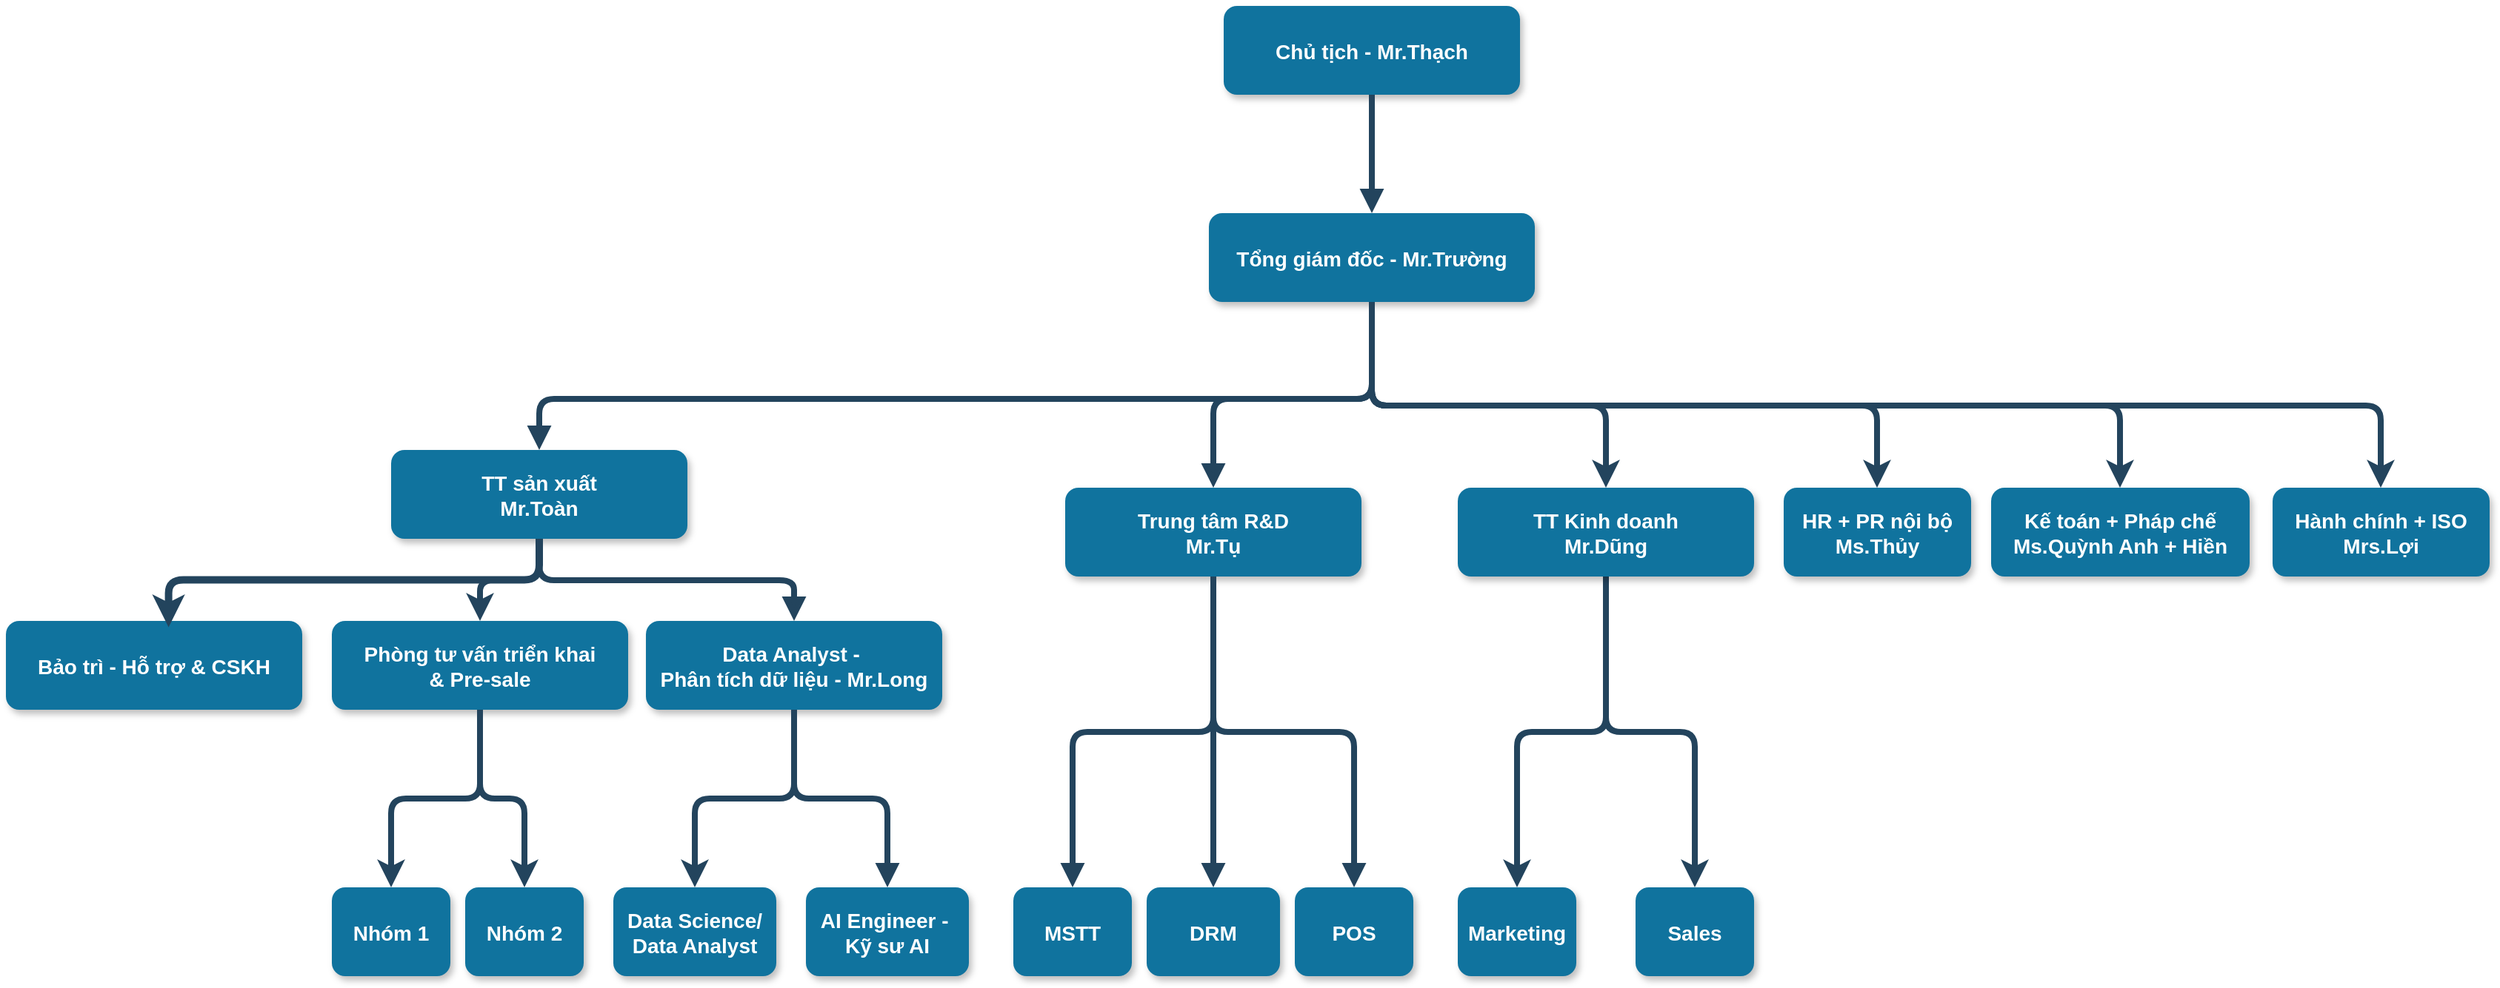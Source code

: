 <mxfile version="26.0.5">
  <diagram name="Cơ cấu tổ chức" id="97916047-d0de-89f5-080d-49f4d83e522f">
    <mxGraphModel dx="3010.5" dy="723" grid="1" gridSize="10" guides="1" tooltips="1" connect="1" arrows="1" fold="1" page="1" pageScale="1.5" pageWidth="1169" pageHeight="827" background="none" math="0" shadow="0">
      <root>
        <mxCell id="0" />
        <mxCell id="1" parent="0" />
        <mxCell id="2" value="Chủ tịch - Mr.Thạch" style="rounded=1;fillColor=#10739E;strokeColor=none;shadow=1;gradientColor=none;fontStyle=1;fontColor=#FFFFFF;fontSize=14;" parent="1" vertex="1">
          <mxGeometry x="672" y="290" width="200" height="60" as="geometry" />
        </mxCell>
        <mxCell id="M4nOvyysWtgyD7zmqKPc-73" style="edgeStyle=orthogonalEdgeStyle;rounded=1;orthogonalLoop=1;jettySize=auto;html=1;exitX=0.5;exitY=1;exitDx=0;exitDy=0;curved=0;strokeColor=#23445D;strokeWidth=4;" edge="1" parent="1" source="3" target="5">
          <mxGeometry relative="1" as="geometry">
            <Array as="points">
              <mxPoint x="772" y="560" />
              <mxPoint x="1113" y="560" />
            </Array>
          </mxGeometry>
        </mxCell>
        <mxCell id="M4nOvyysWtgyD7zmqKPc-74" style="edgeStyle=orthogonalEdgeStyle;rounded=1;orthogonalLoop=1;jettySize=auto;html=1;exitX=0.5;exitY=1;exitDx=0;exitDy=0;curved=0;strokeColor=#23445D;strokeWidth=4;" edge="1" parent="1" source="3" target="4">
          <mxGeometry relative="1" as="geometry">
            <Array as="points">
              <mxPoint x="772" y="560" />
              <mxPoint x="1277" y="560" />
            </Array>
          </mxGeometry>
        </mxCell>
        <mxCell id="M4nOvyysWtgyD7zmqKPc-75" style="edgeStyle=orthogonalEdgeStyle;rounded=1;orthogonalLoop=1;jettySize=auto;html=1;exitX=0.5;exitY=1;exitDx=0;exitDy=0;curved=0;strokeColor=#23445D;strokeWidth=4;" edge="1" parent="1" source="3" target="M4nOvyysWtgyD7zmqKPc-55">
          <mxGeometry relative="1" as="geometry">
            <Array as="points">
              <mxPoint x="772" y="560" />
              <mxPoint x="1453" y="560" />
            </Array>
          </mxGeometry>
        </mxCell>
        <mxCell id="M4nOvyysWtgyD7zmqKPc-76" style="edgeStyle=orthogonalEdgeStyle;rounded=1;orthogonalLoop=1;jettySize=auto;html=1;exitX=0.5;exitY=1;exitDx=0;exitDy=0;entryX=0.5;entryY=0;entryDx=0;entryDy=0;curved=0;strokeColor=#23445D;strokeWidth=4;" edge="1" parent="1" source="3" target="6">
          <mxGeometry relative="1" as="geometry">
            <Array as="points">
              <mxPoint x="772" y="560" />
              <mxPoint x="930" y="560" />
            </Array>
          </mxGeometry>
        </mxCell>
        <mxCell id="3" value="Tổng giám đốc - Mr.Trường" style="rounded=1;fillColor=#10739E;strokeColor=none;shadow=1;gradientColor=none;fontStyle=1;fontColor=#FFFFFF;fontSize=14;" parent="1" vertex="1">
          <mxGeometry x="662" y="430" width="220" height="60" as="geometry" />
        </mxCell>
        <mxCell id="4" value="Kế toán + Pháp chế&#xa;Ms.Quỳnh Anh + Hiền" style="rounded=1;fillColor=#10739E;strokeColor=none;shadow=1;gradientColor=none;fontStyle=1;fontColor=#FFFFFF;fontSize=14;" parent="1" vertex="1">
          <mxGeometry x="1190" y="615.5" width="174.5" height="60" as="geometry" />
        </mxCell>
        <mxCell id="5" value="HR + PR nội bộ&#xa;Ms.Thủy" style="rounded=1;fillColor=#10739E;strokeColor=none;shadow=1;gradientColor=none;fontStyle=1;fontColor=#FFFFFF;fontSize=14;" parent="1" vertex="1">
          <mxGeometry x="1050" y="615.5" width="126.5" height="60" as="geometry" />
        </mxCell>
        <mxCell id="M4nOvyysWtgyD7zmqKPc-65" style="edgeStyle=orthogonalEdgeStyle;rounded=1;orthogonalLoop=1;jettySize=auto;html=1;exitX=0.5;exitY=1;exitDx=0;exitDy=0;strokeColor=#23445D;curved=0;strokeWidth=4;entryX=0.5;entryY=0;entryDx=0;entryDy=0;" edge="1" parent="1" source="6" target="M4nOvyysWtgyD7zmqKPc-67">
          <mxGeometry relative="1" as="geometry">
            <mxPoint x="850" y="790" as="targetPoint" />
          </mxGeometry>
        </mxCell>
        <mxCell id="M4nOvyysWtgyD7zmqKPc-66" style="edgeStyle=orthogonalEdgeStyle;rounded=1;orthogonalLoop=1;jettySize=auto;html=1;exitX=0.5;exitY=1;exitDx=0;exitDy=0;strokeColor=#23445D;curved=0;strokeWidth=4;entryX=0.5;entryY=0;entryDx=0;entryDy=0;" edge="1" parent="1" source="6" target="M4nOvyysWtgyD7zmqKPc-68">
          <mxGeometry relative="1" as="geometry">
            <mxPoint x="1060" y="790" as="targetPoint" />
          </mxGeometry>
        </mxCell>
        <mxCell id="6" value="TT Kinh doanh&#xa;Mr.Dũng" style="rounded=1;fillColor=#10739E;strokeColor=none;shadow=1;gradientColor=none;fontStyle=1;fontColor=#FFFFFF;fontSize=14;" parent="1" vertex="1">
          <mxGeometry x="830" y="615.5" width="200" height="60" as="geometry" />
        </mxCell>
        <mxCell id="M4nOvyysWtgyD7zmqKPc-59" style="edgeStyle=orthogonalEdgeStyle;rounded=1;orthogonalLoop=1;jettySize=auto;html=1;exitX=0.5;exitY=1;exitDx=0;exitDy=0;strokeColor=#23445D;strokeWidth=4;curved=0;" edge="1" parent="1" source="8" target="18">
          <mxGeometry relative="1" as="geometry" />
        </mxCell>
        <mxCell id="8" value="TT sản xuất&#xa;Mr.Toàn" style="rounded=1;fillColor=#10739E;strokeColor=none;shadow=1;gradientColor=none;fontStyle=1;fontColor=#FFFFFF;fontSize=14;" parent="1" vertex="1">
          <mxGeometry x="110" y="590" width="200" height="60" as="geometry" />
        </mxCell>
        <mxCell id="M4nOvyysWtgyD7zmqKPc-64" style="edgeStyle=elbowEdgeStyle;rounded=1;orthogonalLoop=1;jettySize=auto;html=1;exitX=0.5;exitY=1;exitDx=0;exitDy=0;elbow=vertical;strokeWidth=4;curved=0;strokeColor=#23445D;" edge="1" parent="1" source="9" target="11">
          <mxGeometry relative="1" as="geometry" />
        </mxCell>
        <mxCell id="9" value="Data Analyst - &#xa;Phân tích dữ liệu - Mr.Long" style="rounded=1;fillColor=#10739E;strokeColor=none;shadow=1;gradientColor=none;fontStyle=1;fontColor=#FFFFFF;fontSize=14;" parent="1" vertex="1">
          <mxGeometry x="282" y="705.5" width="200" height="60" as="geometry" />
        </mxCell>
        <mxCell id="10" value="AI Engineer - &#xa;Kỹ sư AI" style="rounded=1;fillColor=#10739E;strokeColor=none;shadow=1;gradientColor=none;fontStyle=1;fontColor=#FFFFFF;fontSize=14;" parent="1" vertex="1">
          <mxGeometry x="390" y="885.5" width="110" height="60" as="geometry" />
        </mxCell>
        <mxCell id="11" value="Data Science/&#xa;Data Analyst" style="rounded=1;fillColor=#10739E;strokeColor=none;shadow=1;gradientColor=none;fontStyle=1;fontColor=#FFFFFF;fontSize=14;" parent="1" vertex="1">
          <mxGeometry x="260" y="885.5" width="110" height="60" as="geometry" />
        </mxCell>
        <mxCell id="13" value="Trung tâm R&amp;D&#xa;Mr.Tụ" style="rounded=1;fillColor=#10739E;strokeColor=none;shadow=1;gradientColor=none;fontStyle=1;fontColor=#FFFFFF;fontSize=14;" parent="1" vertex="1">
          <mxGeometry x="565" y="615.5" width="200" height="60" as="geometry" />
        </mxCell>
        <mxCell id="14" value="POS" style="rounded=1;fillColor=#10739E;strokeColor=none;shadow=1;gradientColor=none;fontStyle=1;fontColor=#FFFFFF;fontSize=14;" parent="1" vertex="1">
          <mxGeometry x="720" y="885.5" width="80" height="60" as="geometry" />
        </mxCell>
        <mxCell id="15" value="DRM" style="rounded=1;fillColor=#10739E;strokeColor=none;shadow=1;gradientColor=none;fontStyle=1;fontColor=#FFFFFF;fontSize=14;" parent="1" vertex="1">
          <mxGeometry x="620" y="885.5" width="90" height="60" as="geometry" />
        </mxCell>
        <mxCell id="16" value="MSTT" style="rounded=1;fillColor=#10739E;strokeColor=none;shadow=1;gradientColor=none;fontStyle=1;fontColor=#FFFFFF;fontSize=14;" parent="1" vertex="1">
          <mxGeometry x="530" y="885.5" width="80" height="60" as="geometry" />
        </mxCell>
        <mxCell id="18" value="Phòng tư vấn triển khai&#xa;&amp; Pre-sale" style="rounded=1;fillColor=#10739E;strokeColor=none;shadow=1;gradientColor=none;fontStyle=1;fontColor=#FFFFFF;fontSize=14;" parent="1" vertex="1">
          <mxGeometry x="70" y="705.5" width="200" height="60" as="geometry" />
        </mxCell>
        <mxCell id="19" value="Bảo trì - Hỗ trợ &amp; CSKH" style="rounded=1;fillColor=#10739E;strokeColor=none;shadow=1;gradientColor=none;fontStyle=1;fontColor=#FFFFFF;fontSize=14;" parent="1" vertex="1">
          <mxGeometry x="-150" y="705.5" width="200" height="60" as="geometry" />
        </mxCell>
        <mxCell id="29" value="" style="edgeStyle=elbowEdgeStyle;elbow=vertical;strokeWidth=4;endArrow=block;endFill=1;fontStyle=1;strokeColor=#23445D;" parent="1" source="2" target="3" edge="1">
          <mxGeometry x="22" y="165.5" width="100" height="100" as="geometry">
            <mxPoint x="22" y="265.5" as="sourcePoint" />
            <mxPoint x="122" y="165.5" as="targetPoint" />
          </mxGeometry>
        </mxCell>
        <mxCell id="34" value="" style="edgeStyle=elbowEdgeStyle;elbow=vertical;strokeWidth=4;endArrow=block;endFill=1;fontStyle=1;strokeColor=#23445D;" parent="1" source="3" target="8" edge="1">
          <mxGeometry x="22" y="165.5" width="100" height="100" as="geometry">
            <mxPoint x="22" y="265.5" as="sourcePoint" />
            <mxPoint x="122" y="165.5" as="targetPoint" />
            <Array as="points">
              <mxPoint x="552" y="555.5" />
            </Array>
          </mxGeometry>
        </mxCell>
        <mxCell id="38" value="" style="edgeStyle=elbowEdgeStyle;elbow=vertical;strokeWidth=4;endArrow=block;endFill=1;fontStyle=1;strokeColor=#23445D;" parent="1" source="8" target="9" edge="1">
          <mxGeometry x="62" y="165.5" width="100" height="100" as="geometry">
            <mxPoint x="62" y="265.5" as="sourcePoint" />
            <mxPoint x="162" y="165.5" as="targetPoint" />
          </mxGeometry>
        </mxCell>
        <mxCell id="39" value="" style="edgeStyle=elbowEdgeStyle;elbow=vertical;strokeWidth=4;endArrow=block;endFill=1;fontStyle=1;strokeColor=#23445D;" parent="1" source="9" target="10" edge="1">
          <mxGeometry x="62" y="175.5" width="100" height="100" as="geometry">
            <mxPoint x="62" y="275.5" as="sourcePoint" />
            <mxPoint x="162" y="175.5" as="targetPoint" />
          </mxGeometry>
        </mxCell>
        <mxCell id="42" value="" style="edgeStyle=elbowEdgeStyle;elbow=vertical;strokeWidth=4;endArrow=block;endFill=1;fontStyle=1;strokeColor=#23445D;" parent="1" source="13" target="14" edge="1">
          <mxGeometry x="62" y="165.5" width="100" height="100" as="geometry">
            <mxPoint x="62" y="265.5" as="sourcePoint" />
            <mxPoint x="162" y="165.5" as="targetPoint" />
          </mxGeometry>
        </mxCell>
        <mxCell id="43" value="" style="edgeStyle=elbowEdgeStyle;elbow=vertical;strokeWidth=4;endArrow=block;endFill=1;fontStyle=1;strokeColor=#23445D;exitX=0.5;exitY=1;exitDx=0;exitDy=0;" parent="1" source="13" target="15" edge="1">
          <mxGeometry x="62" y="175.5" width="100" height="100" as="geometry">
            <mxPoint x="62" y="275.5" as="sourcePoint" />
            <mxPoint x="162" y="175.5" as="targetPoint" />
          </mxGeometry>
        </mxCell>
        <mxCell id="44" value="" style="edgeStyle=elbowEdgeStyle;elbow=vertical;strokeWidth=4;endArrow=block;endFill=1;fontStyle=1;strokeColor=#23445D;exitX=0.5;exitY=1;exitDx=0;exitDy=0;" parent="1" source="13" target="16" edge="1">
          <mxGeometry x="62" y="185.5" width="100" height="100" as="geometry">
            <mxPoint x="62" y="285.5" as="sourcePoint" />
            <mxPoint x="162" y="185.5" as="targetPoint" />
          </mxGeometry>
        </mxCell>
        <mxCell id="54" value="" style="edgeStyle=elbowEdgeStyle;elbow=vertical;strokeWidth=4;endArrow=block;endFill=1;fontStyle=1;strokeColor=#23445D;entryX=0.5;entryY=0;entryDx=0;entryDy=0;exitX=0.5;exitY=1;exitDx=0;exitDy=0;" parent="1" source="3" target="13" edge="1">
          <mxGeometry x="22" y="165.5" width="100" height="100" as="geometry">
            <mxPoint x="670" y="440" as="sourcePoint" />
            <mxPoint x="122" y="165.5" as="targetPoint" />
            <Array as="points">
              <mxPoint x="652" y="555.5" />
            </Array>
          </mxGeometry>
        </mxCell>
        <mxCell id="M4nOvyysWtgyD7zmqKPc-55" value="Hành chính + ISO&#xa;Mrs.Lợi" style="rounded=1;fillColor=#10739E;strokeColor=none;shadow=1;gradientColor=none;fontStyle=1;fontColor=#FFFFFF;fontSize=14;" vertex="1" parent="1">
          <mxGeometry x="1380" y="615.5" width="146.5" height="60" as="geometry" />
        </mxCell>
        <mxCell id="M4nOvyysWtgyD7zmqKPc-60" style="edgeStyle=orthogonalEdgeStyle;rounded=1;orthogonalLoop=1;jettySize=auto;html=1;exitX=0.5;exitY=1;exitDx=0;exitDy=0;entryX=0.549;entryY=0.07;entryDx=0;entryDy=0;entryPerimeter=0;curved=0;strokeColor=#23445D;strokeWidth=5;" edge="1" parent="1" source="8" target="19">
          <mxGeometry relative="1" as="geometry" />
        </mxCell>
        <mxCell id="M4nOvyysWtgyD7zmqKPc-67" value="Marketing" style="rounded=1;fillColor=#10739E;strokeColor=none;shadow=1;gradientColor=none;fontStyle=1;fontColor=#FFFFFF;fontSize=14;" vertex="1" parent="1">
          <mxGeometry x="830" y="885.5" width="80" height="60" as="geometry" />
        </mxCell>
        <mxCell id="M4nOvyysWtgyD7zmqKPc-68" value="Sales" style="rounded=1;fillColor=#10739E;strokeColor=none;shadow=1;gradientColor=none;fontStyle=1;fontColor=#FFFFFF;fontSize=14;" vertex="1" parent="1">
          <mxGeometry x="950" y="885.5" width="80" height="60" as="geometry" />
        </mxCell>
        <mxCell id="M4nOvyysWtgyD7zmqKPc-69" style="edgeStyle=orthogonalEdgeStyle;rounded=1;orthogonalLoop=1;jettySize=auto;html=1;exitX=0.5;exitY=1;exitDx=0;exitDy=0;strokeColor=#23445D;curved=0;strokeWidth=4;entryX=0.5;entryY=0;entryDx=0;entryDy=0;" edge="1" parent="1" target="M4nOvyysWtgyD7zmqKPc-71" source="18">
          <mxGeometry relative="1" as="geometry">
            <mxPoint x="-10" y="904" as="targetPoint" />
            <mxPoint x="70" y="790" as="sourcePoint" />
          </mxGeometry>
        </mxCell>
        <mxCell id="M4nOvyysWtgyD7zmqKPc-70" style="edgeStyle=orthogonalEdgeStyle;rounded=1;orthogonalLoop=1;jettySize=auto;html=1;exitX=0.5;exitY=1;exitDx=0;exitDy=0;strokeColor=#23445D;curved=0;strokeWidth=4;entryX=0.5;entryY=0;entryDx=0;entryDy=0;" edge="1" parent="1" target="M4nOvyysWtgyD7zmqKPc-72" source="18">
          <mxGeometry relative="1" as="geometry">
            <mxPoint x="200" y="904" as="targetPoint" />
            <mxPoint x="70" y="790" as="sourcePoint" />
          </mxGeometry>
        </mxCell>
        <mxCell id="M4nOvyysWtgyD7zmqKPc-71" value="Nhóm 1" style="rounded=1;fillColor=#10739E;strokeColor=none;shadow=1;gradientColor=none;fontStyle=1;fontColor=#FFFFFF;fontSize=14;" vertex="1" parent="1">
          <mxGeometry x="70" y="885.5" width="80" height="60" as="geometry" />
        </mxCell>
        <mxCell id="M4nOvyysWtgyD7zmqKPc-72" value="Nhóm 2" style="rounded=1;fillColor=#10739E;strokeColor=none;shadow=1;gradientColor=none;fontStyle=1;fontColor=#FFFFFF;fontSize=14;" vertex="1" parent="1">
          <mxGeometry x="160" y="885.5" width="80" height="60" as="geometry" />
        </mxCell>
      </root>
    </mxGraphModel>
  </diagram>
</mxfile>
